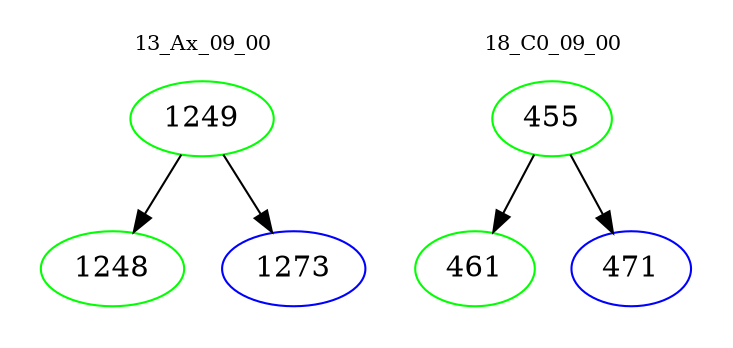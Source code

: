 digraph{
subgraph cluster_0 {
color = white
label = "13_Ax_09_00";
fontsize=10;
T0_1249 [label="1249", color="green"]
T0_1249 -> T0_1248 [color="black"]
T0_1248 [label="1248", color="green"]
T0_1249 -> T0_1273 [color="black"]
T0_1273 [label="1273", color="blue"]
}
subgraph cluster_1 {
color = white
label = "18_C0_09_00";
fontsize=10;
T1_455 [label="455", color="green"]
T1_455 -> T1_461 [color="black"]
T1_461 [label="461", color="green"]
T1_455 -> T1_471 [color="black"]
T1_471 [label="471", color="blue"]
}
}
